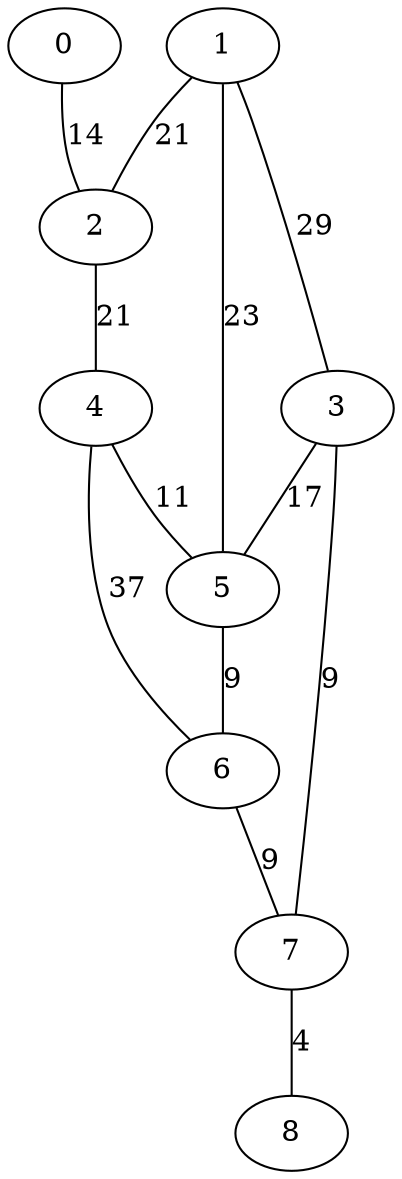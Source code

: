 graph {
0 -- 2 [label=14]
1 -- 5 [label=23]
1 -- 2 [label=21]
1 -- 3 [label=29]
2 -- 4 [label=21]
3 -- 7 [label=9]
3 -- 5 [label=17]
4 -- 6 [label=37]
4 -- 5 [label=11]
5 -- 6 [label=9]
6 -- 7 [label=9]
7 -- 8 [label=4]
}